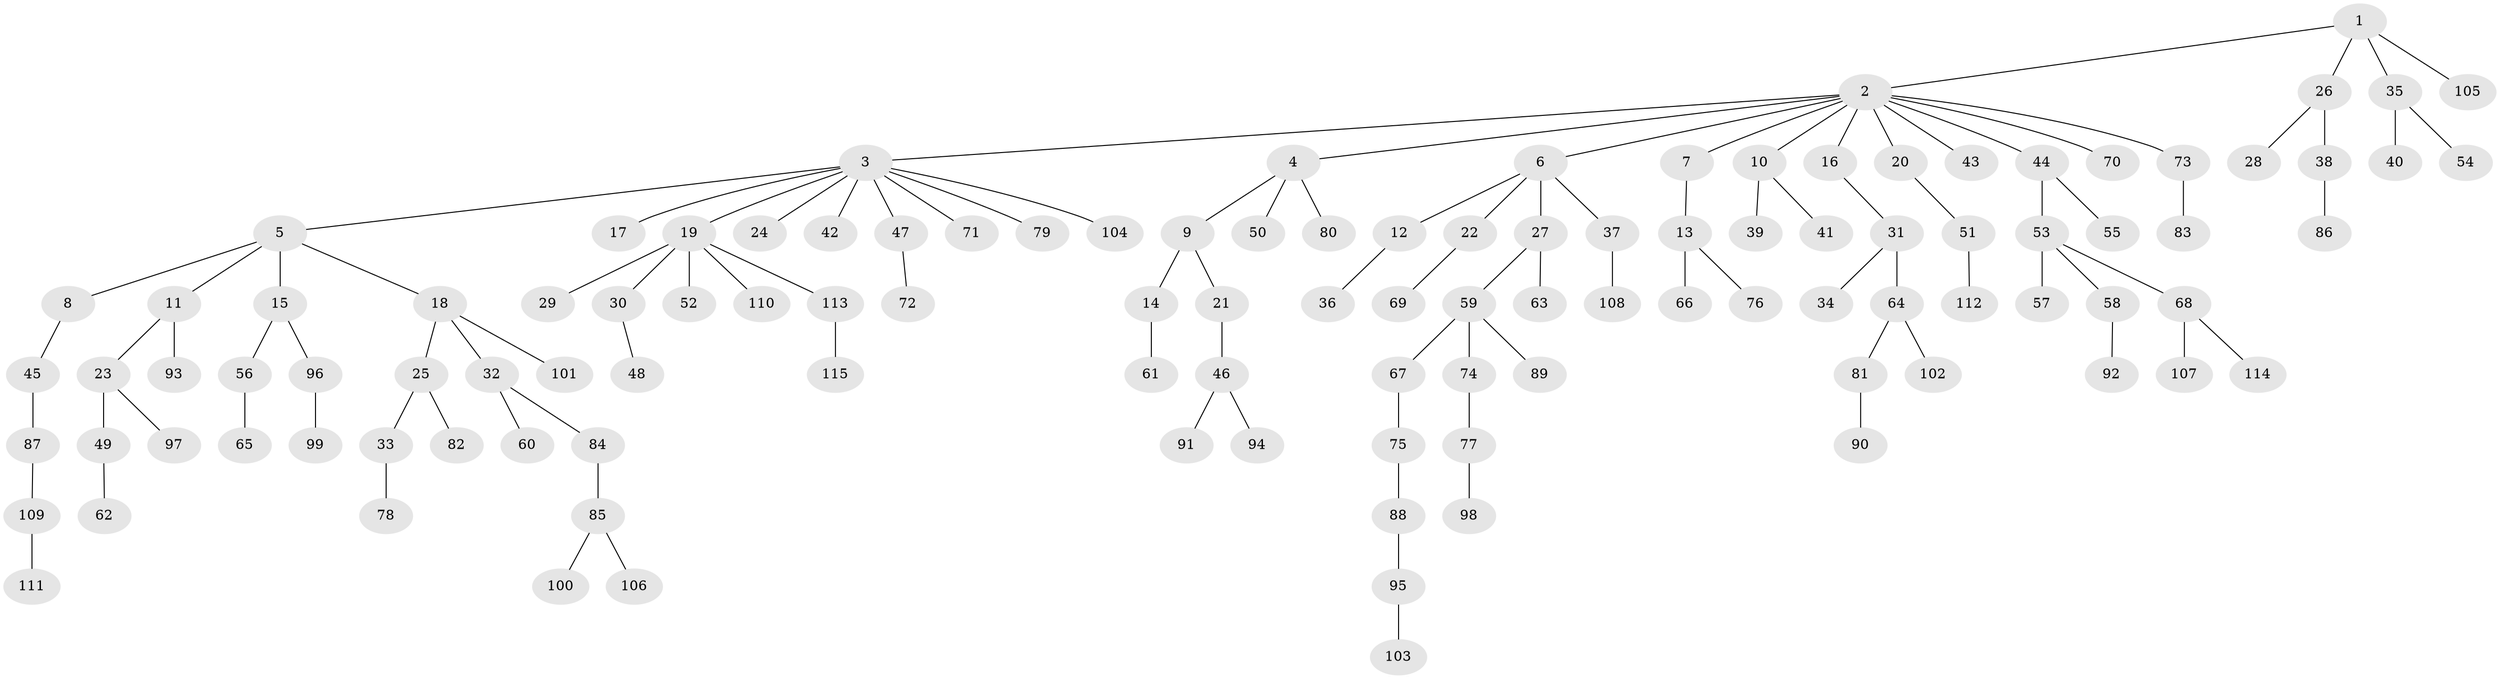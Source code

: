 // Generated by graph-tools (version 1.1) at 2025/15/03/09/25 04:15:28]
// undirected, 115 vertices, 114 edges
graph export_dot {
graph [start="1"]
  node [color=gray90,style=filled];
  1;
  2;
  3;
  4;
  5;
  6;
  7;
  8;
  9;
  10;
  11;
  12;
  13;
  14;
  15;
  16;
  17;
  18;
  19;
  20;
  21;
  22;
  23;
  24;
  25;
  26;
  27;
  28;
  29;
  30;
  31;
  32;
  33;
  34;
  35;
  36;
  37;
  38;
  39;
  40;
  41;
  42;
  43;
  44;
  45;
  46;
  47;
  48;
  49;
  50;
  51;
  52;
  53;
  54;
  55;
  56;
  57;
  58;
  59;
  60;
  61;
  62;
  63;
  64;
  65;
  66;
  67;
  68;
  69;
  70;
  71;
  72;
  73;
  74;
  75;
  76;
  77;
  78;
  79;
  80;
  81;
  82;
  83;
  84;
  85;
  86;
  87;
  88;
  89;
  90;
  91;
  92;
  93;
  94;
  95;
  96;
  97;
  98;
  99;
  100;
  101;
  102;
  103;
  104;
  105;
  106;
  107;
  108;
  109;
  110;
  111;
  112;
  113;
  114;
  115;
  1 -- 2;
  1 -- 26;
  1 -- 35;
  1 -- 105;
  2 -- 3;
  2 -- 4;
  2 -- 6;
  2 -- 7;
  2 -- 10;
  2 -- 16;
  2 -- 20;
  2 -- 43;
  2 -- 44;
  2 -- 70;
  2 -- 73;
  3 -- 5;
  3 -- 17;
  3 -- 19;
  3 -- 24;
  3 -- 42;
  3 -- 47;
  3 -- 71;
  3 -- 79;
  3 -- 104;
  4 -- 9;
  4 -- 50;
  4 -- 80;
  5 -- 8;
  5 -- 11;
  5 -- 15;
  5 -- 18;
  6 -- 12;
  6 -- 22;
  6 -- 27;
  6 -- 37;
  7 -- 13;
  8 -- 45;
  9 -- 14;
  9 -- 21;
  10 -- 39;
  10 -- 41;
  11 -- 23;
  11 -- 93;
  12 -- 36;
  13 -- 66;
  13 -- 76;
  14 -- 61;
  15 -- 56;
  15 -- 96;
  16 -- 31;
  18 -- 25;
  18 -- 32;
  18 -- 101;
  19 -- 29;
  19 -- 30;
  19 -- 52;
  19 -- 110;
  19 -- 113;
  20 -- 51;
  21 -- 46;
  22 -- 69;
  23 -- 49;
  23 -- 97;
  25 -- 33;
  25 -- 82;
  26 -- 28;
  26 -- 38;
  27 -- 59;
  27 -- 63;
  30 -- 48;
  31 -- 34;
  31 -- 64;
  32 -- 60;
  32 -- 84;
  33 -- 78;
  35 -- 40;
  35 -- 54;
  37 -- 108;
  38 -- 86;
  44 -- 53;
  44 -- 55;
  45 -- 87;
  46 -- 91;
  46 -- 94;
  47 -- 72;
  49 -- 62;
  51 -- 112;
  53 -- 57;
  53 -- 58;
  53 -- 68;
  56 -- 65;
  58 -- 92;
  59 -- 67;
  59 -- 74;
  59 -- 89;
  64 -- 81;
  64 -- 102;
  67 -- 75;
  68 -- 107;
  68 -- 114;
  73 -- 83;
  74 -- 77;
  75 -- 88;
  77 -- 98;
  81 -- 90;
  84 -- 85;
  85 -- 100;
  85 -- 106;
  87 -- 109;
  88 -- 95;
  95 -- 103;
  96 -- 99;
  109 -- 111;
  113 -- 115;
}
